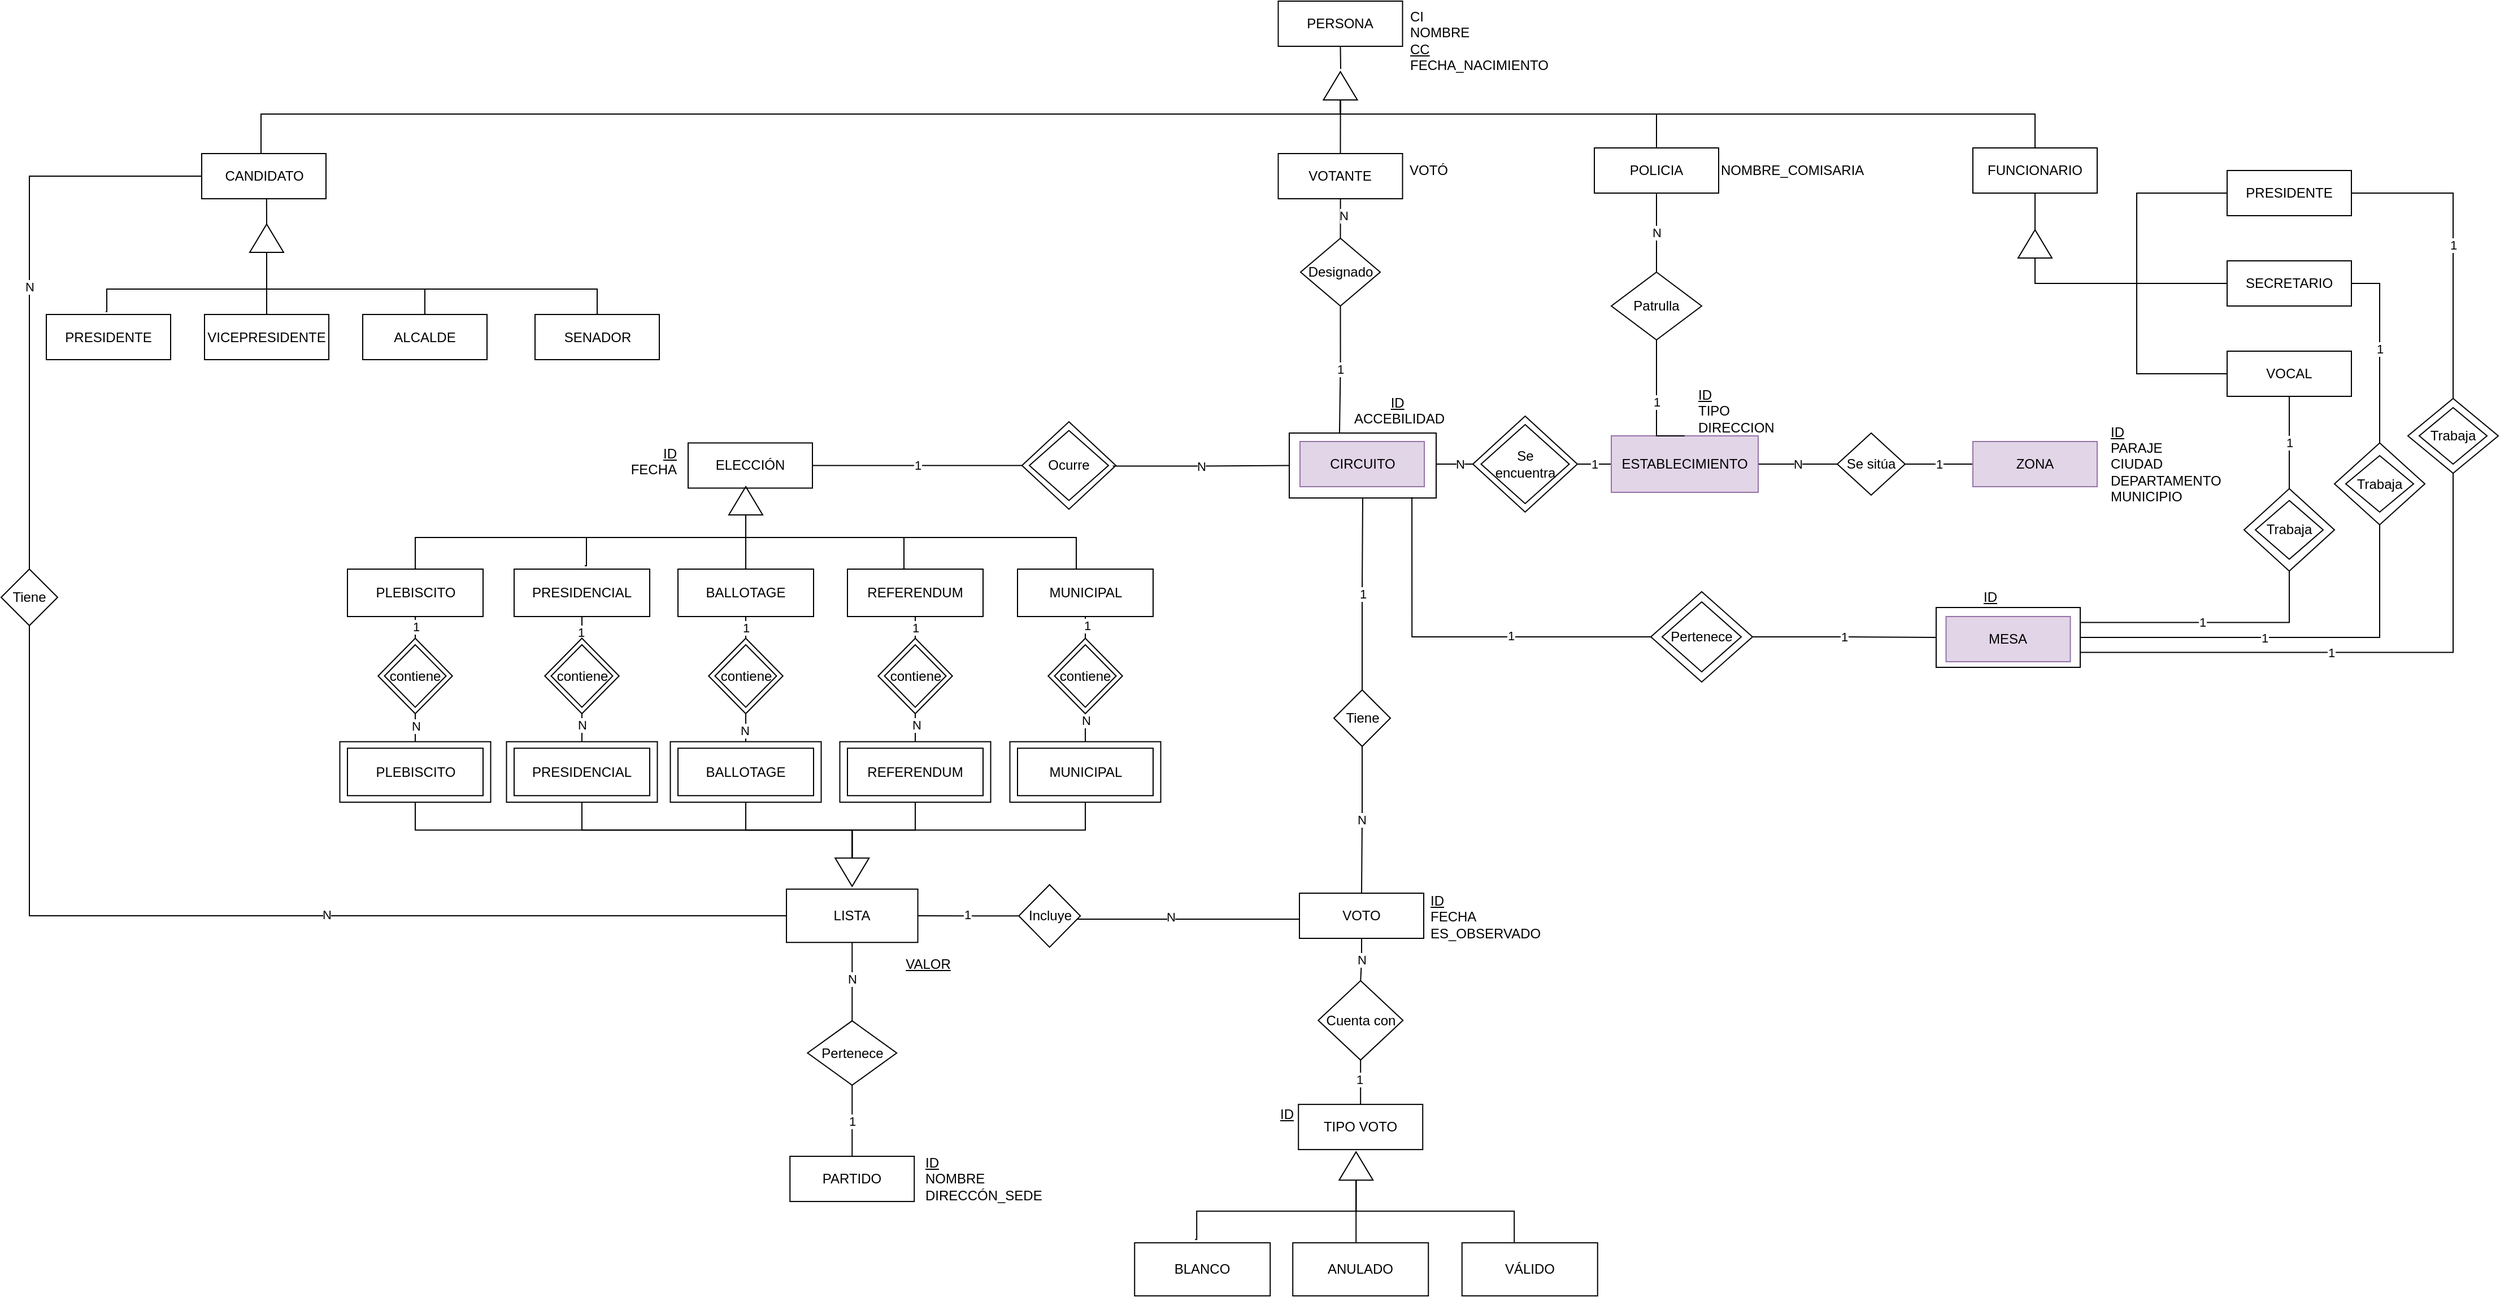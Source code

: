 <mxfile>
    <diagram id="J9E_4Nai2FjoTqts28Ti" name="Page-1">
        <mxGraphModel dx="2850" dy="2107" grid="1" gridSize="10" guides="1" tooltips="1" connect="1" arrows="1" fold="1" page="1" pageScale="1" pageWidth="827" pageHeight="1169" math="0" shadow="0">
            <root>
                <mxCell id="0"/>
                <mxCell id="1" parent="0"/>
                <mxCell id="2" value="" style="rhombus;whiteSpace=wrap;html=1;rounded=0;fillColor=none;" vertex="1" parent="1">
                    <mxGeometry x="1195" y="-418.25" width="80" height="73" as="geometry"/>
                </mxCell>
                <mxCell id="3" value="" style="rounded=0;whiteSpace=wrap;html=1;fillColor=none;" vertex="1" parent="1">
                    <mxGeometry x="922.5" y="-313" width="127.5" height="53" as="geometry"/>
                </mxCell>
                <mxCell id="4" value="" style="rhombus;whiteSpace=wrap;html=1;strokeColor=default;perimeterSpacing=0;gradientColor=none;fillColor=none;" vertex="1" parent="1">
                    <mxGeometry x="670" y="-327" width="90" height="80" as="geometry"/>
                </mxCell>
                <mxCell id="5" value="" style="rounded=0;whiteSpace=wrap;html=1;fillColor=none;" vertex="1" parent="1">
                    <mxGeometry x="350" y="-467.5" width="130" height="57.5" as="geometry"/>
                </mxCell>
                <mxCell id="6" style="edgeStyle=orthogonalEdgeStyle;rounded=0;orthogonalLoop=1;jettySize=auto;html=1;exitX=0.5;exitY=1;exitDx=0;exitDy=0;endArrow=none;startFill=0;" edge="1" parent="1" source="7">
                    <mxGeometry relative="1" as="geometry">
                        <mxPoint x="395.5" y="-790" as="targetPoint"/>
                    </mxGeometry>
                </mxCell>
                <mxCell id="7" value="PERSONA" style="rounded=0;whiteSpace=wrap;html=1;" vertex="1" parent="1">
                    <mxGeometry x="340.25" y="-850" width="110" height="40" as="geometry"/>
                </mxCell>
                <mxCell id="8" value="CANDIDATO" style="rounded=0;whiteSpace=wrap;html=1;" vertex="1" parent="1">
                    <mxGeometry x="-612.5" y="-715" width="110" height="40" as="geometry"/>
                </mxCell>
                <mxCell id="9" style="edgeStyle=orthogonalEdgeStyle;rounded=0;orthogonalLoop=1;jettySize=auto;html=1;exitX=0.5;exitY=1;exitDx=0;exitDy=0;entryX=1;entryY=0.5;entryDx=0;entryDy=0;endArrow=none;startFill=0;" edge="1" parent="1" source="10" target="24">
                    <mxGeometry relative="1" as="geometry"/>
                </mxCell>
                <mxCell id="10" value="FUNCIONARIO" style="rounded=0;whiteSpace=wrap;html=1;" vertex="1" parent="1">
                    <mxGeometry x="955" y="-720" width="110" height="40" as="geometry"/>
                </mxCell>
                <mxCell id="11" style="edgeStyle=orthogonalEdgeStyle;rounded=0;orthogonalLoop=1;jettySize=auto;html=1;entryX=0.5;entryY=0;entryDx=0;entryDy=0;endArrow=none;startFill=0;" edge="1" parent="1" source="13" target="84">
                    <mxGeometry relative="1" as="geometry">
                        <Array as="points"/>
                    </mxGeometry>
                </mxCell>
                <mxCell id="12" value="N" style="edgeLabel;html=1;align=center;verticalAlign=middle;resizable=0;points=[];" vertex="1" connectable="0" parent="11">
                    <mxGeometry x="0.111" y="2" relative="1" as="geometry">
                        <mxPoint as="offset"/>
                    </mxGeometry>
                </mxCell>
                <mxCell id="13" value="VOTANTE" style="rounded=0;whiteSpace=wrap;html=1;" vertex="1" parent="1">
                    <mxGeometry x="340.25" y="-715" width="110" height="40" as="geometry"/>
                </mxCell>
                <mxCell id="14" style="edgeStyle=orthogonalEdgeStyle;rounded=0;orthogonalLoop=1;jettySize=auto;html=1;exitX=0;exitY=0.5;exitDx=0;exitDy=0;endArrow=none;startFill=0;" edge="1" parent="1" source="17" target="8">
                    <mxGeometry relative="1" as="geometry">
                        <Array as="points">
                            <mxPoint x="395" y="-750"/>
                            <mxPoint x="-560" y="-750"/>
                        </Array>
                    </mxGeometry>
                </mxCell>
                <mxCell id="15" style="edgeStyle=orthogonalEdgeStyle;rounded=0;orthogonalLoop=1;jettySize=auto;html=1;exitX=0;exitY=0.5;exitDx=0;exitDy=0;endArrow=none;startFill=0;entryX=0.5;entryY=0;entryDx=0;entryDy=0;" edge="1" parent="1" source="17" target="13">
                    <mxGeometry relative="1" as="geometry">
                        <Array as="points">
                            <mxPoint x="465" y="-750"/>
                            <mxPoint x="405" y="-750"/>
                        </Array>
                    </mxGeometry>
                </mxCell>
                <mxCell id="16" style="edgeStyle=orthogonalEdgeStyle;rounded=0;orthogonalLoop=1;jettySize=auto;html=1;exitX=0;exitY=0.5;exitDx=0;exitDy=0;entryX=0.5;entryY=0;entryDx=0;entryDy=0;endArrow=none;startFill=0;" edge="1" parent="1" source="17" target="10">
                    <mxGeometry relative="1" as="geometry">
                        <Array as="points">
                            <mxPoint x="395" y="-750"/>
                            <mxPoint x="1010" y="-750"/>
                        </Array>
                    </mxGeometry>
                </mxCell>
                <mxCell id="17" value="" style="triangle;whiteSpace=wrap;html=1;rotation=-90;" vertex="1" parent="1">
                    <mxGeometry x="382.75" y="-790" width="25" height="30" as="geometry"/>
                </mxCell>
                <mxCell id="18" value="PRESIDENTE" style="rounded=0;whiteSpace=wrap;html=1;fillColor=none;strokeColor=#000000;" vertex="1" parent="1">
                    <mxGeometry x="1180" y="-700" width="110" height="40" as="geometry"/>
                </mxCell>
                <mxCell id="19" value="SECRETARIO" style="rounded=0;whiteSpace=wrap;html=1;fillColor=none;strokeColor=#000000;" vertex="1" parent="1">
                    <mxGeometry x="1180" y="-620" width="110" height="40" as="geometry"/>
                </mxCell>
                <mxCell id="20" value="VOCAL" style="rounded=0;whiteSpace=wrap;html=1;fillColor=none;strokeColor=#000000;" vertex="1" parent="1">
                    <mxGeometry x="1180" y="-540" width="110" height="40" as="geometry"/>
                </mxCell>
                <mxCell id="21" style="edgeStyle=orthogonalEdgeStyle;rounded=0;orthogonalLoop=1;jettySize=auto;html=1;exitX=0;exitY=0.5;exitDx=0;exitDy=0;endArrow=none;startFill=0;fillColor=#dae8fc;strokeColor=#000000;entryX=0;entryY=0.5;entryDx=0;entryDy=0;" edge="1" parent="1" source="24" target="19">
                    <mxGeometry relative="1" as="geometry"/>
                </mxCell>
                <mxCell id="22" style="edgeStyle=orthogonalEdgeStyle;rounded=0;orthogonalLoop=1;jettySize=auto;html=1;exitX=0;exitY=0.5;exitDx=0;exitDy=0;entryX=0;entryY=0.5;entryDx=0;entryDy=0;endArrow=none;startFill=0;fillColor=#dae8fc;strokeColor=#000000;" edge="1" parent="1" source="24" target="20">
                    <mxGeometry relative="1" as="geometry">
                        <Array as="points">
                            <mxPoint x="1010" y="-600"/>
                            <mxPoint x="1100" y="-600"/>
                            <mxPoint x="1100" y="-520"/>
                        </Array>
                    </mxGeometry>
                </mxCell>
                <mxCell id="23" style="edgeStyle=orthogonalEdgeStyle;rounded=0;orthogonalLoop=1;jettySize=auto;html=1;exitX=0;exitY=0.5;exitDx=0;exitDy=0;entryX=0;entryY=0.5;entryDx=0;entryDy=0;endArrow=none;startFill=0;fillColor=#dae8fc;strokeColor=#000000;" edge="1" parent="1" source="24" target="18">
                    <mxGeometry relative="1" as="geometry">
                        <Array as="points">
                            <mxPoint x="1010" y="-600"/>
                            <mxPoint x="1100" y="-600"/>
                            <mxPoint x="1100" y="-680"/>
                        </Array>
                    </mxGeometry>
                </mxCell>
                <mxCell id="24" value="" style="triangle;whiteSpace=wrap;html=1;rotation=-90;fillColor=none;strokeColor=#000000;" vertex="1" parent="1">
                    <mxGeometry x="997.5" y="-650" width="25" height="30" as="geometry"/>
                </mxCell>
                <mxCell id="25" value="CIRCUITO" style="rounded=0;whiteSpace=wrap;html=1;perimeterSpacing=0;fillStyle=auto;strokeColor=#9673a6;fillColor=#e1d5e7;" vertex="1" parent="1">
                    <mxGeometry x="359.5" y="-460" width="110" height="40" as="geometry"/>
                </mxCell>
                <mxCell id="26" style="edgeStyle=orthogonalEdgeStyle;rounded=0;orthogonalLoop=1;jettySize=auto;html=1;exitX=1;exitY=0.25;exitDx=0;exitDy=0;endArrow=none;startFill=0;entryX=0.5;entryY=1;entryDx=0;entryDy=0;" edge="1" parent="1" source="3" target="2">
                    <mxGeometry relative="1" as="geometry">
                        <mxPoint x="1235" y="-340" as="targetPoint"/>
                    </mxGeometry>
                </mxCell>
                <mxCell id="27" value="1" style="edgeLabel;html=1;align=center;verticalAlign=middle;resizable=0;points=[];" connectable="0" vertex="1" parent="26">
                    <mxGeometry x="-0.069" y="1" relative="1" as="geometry">
                        <mxPoint as="offset"/>
                    </mxGeometry>
                </mxCell>
                <mxCell id="28" value="MESA" style="rounded=0;whiteSpace=wrap;html=1;fillColor=#e1d5e7;strokeColor=#9673a6;" vertex="1" parent="1">
                    <mxGeometry x="931.25" y="-305" width="110" height="40" as="geometry"/>
                </mxCell>
                <mxCell id="29" value="1" style="edgeStyle=orthogonalEdgeStyle;rounded=0;orthogonalLoop=1;jettySize=auto;html=1;endArrow=none;startFill=0;entryX=0;entryY=0.5;entryDx=0;entryDy=0;exitX=1;exitY=0.5;exitDx=0;exitDy=0;" edge="1" parent="1" source="4" target="3">
                    <mxGeometry x="0.003" relative="1" as="geometry">
                        <mxPoint as="offset"/>
                        <mxPoint x="780" y="-290" as="sourcePoint"/>
                        <mxPoint x="920" y="-287" as="targetPoint"/>
                    </mxGeometry>
                </mxCell>
                <mxCell id="30" value="" style="edgeStyle=orthogonalEdgeStyle;rounded=0;orthogonalLoop=1;jettySize=auto;html=1;endArrow=none;startFill=0;entryX=0.835;entryY=0.986;entryDx=0;entryDy=0;entryPerimeter=0;exitX=0;exitY=0.5;exitDx=0;exitDy=0;" edge="1" parent="1" source="4" target="5">
                    <mxGeometry relative="1" as="geometry">
                        <mxPoint x="431" y="-370" as="targetPoint"/>
                        <mxPoint x="650" y="-290" as="sourcePoint"/>
                    </mxGeometry>
                </mxCell>
                <mxCell id="31" value="1" style="edgeLabel;html=1;align=center;verticalAlign=middle;resizable=0;points=[];" connectable="0" vertex="1" parent="30">
                    <mxGeometry x="-0.256" y="-1" relative="1" as="geometry">
                        <mxPoint as="offset"/>
                    </mxGeometry>
                </mxCell>
                <mxCell id="32" value="Pertenece" style="rhombus;whiteSpace=wrap;html=1;strokeColor=default;perimeterSpacing=0;gradientColor=none;fillColor=default;" vertex="1" parent="1">
                    <mxGeometry x="680" y="-318" width="70" height="62" as="geometry"/>
                </mxCell>
                <mxCell id="33" value="N" style="edgeStyle=orthogonalEdgeStyle;rounded=0;orthogonalLoop=1;jettySize=auto;html=1;entryX=0.5;entryY=0;entryDx=0;entryDy=0;endArrow=none;startFill=0;" edge="1" parent="1" source="34" target="90">
                    <mxGeometry relative="1" as="geometry"/>
                </mxCell>
                <mxCell id="34" value="VOTO" style="rounded=0;whiteSpace=wrap;html=1;" vertex="1" parent="1">
                    <mxGeometry x="359" y="-60.0" width="110" height="40" as="geometry"/>
                </mxCell>
                <mxCell id="35" value="N" style="edgeStyle=orthogonalEdgeStyle;rounded=0;orthogonalLoop=1;jettySize=auto;html=1;endArrow=none;startFill=0;" edge="1" parent="1" source="37" target="34">
                    <mxGeometry relative="1" as="geometry"/>
                </mxCell>
                <mxCell id="36" value="1" style="edgeStyle=orthogonalEdgeStyle;rounded=0;orthogonalLoop=1;jettySize=auto;html=1;endArrow=none;startFill=0;exitX=0.5;exitY=0;exitDx=0;exitDy=0;entryX=0.5;entryY=1;entryDx=0;entryDy=0;" edge="1" parent="1" source="37" target="5">
                    <mxGeometry relative="1" as="geometry">
                        <mxPoint x="395.25" y="-407.75" as="targetPoint"/>
                    </mxGeometry>
                </mxCell>
                <mxCell id="37" value="Tiene" style="rhombus;whiteSpace=wrap;html=1;" vertex="1" parent="1">
                    <mxGeometry x="389.5" y="-240" width="50" height="50" as="geometry"/>
                </mxCell>
                <mxCell id="38" value="1" style="edgeStyle=orthogonalEdgeStyle;rounded=0;orthogonalLoop=1;jettySize=auto;html=1;entryX=1;entryY=0.5;entryDx=0;entryDy=0;endArrow=none;startFill=0;" edge="1" parent="1" source="40" target="101">
                    <mxGeometry relative="1" as="geometry">
                        <mxPoint x="670" y="-445" as="targetPoint"/>
                    </mxGeometry>
                </mxCell>
                <mxCell id="39" value="N" style="edgeStyle=orthogonalEdgeStyle;rounded=0;orthogonalLoop=1;jettySize=auto;html=1;endArrow=none;startFill=0;" edge="1" parent="1" source="40" target="53">
                    <mxGeometry relative="1" as="geometry"/>
                </mxCell>
                <mxCell id="40" value="ESTABLECIMIENTO" style="rounded=0;whiteSpace=wrap;html=1;fillColor=#e1d5e7;strokeColor=#9673a6;" vertex="1" parent="1">
                    <mxGeometry x="635" y="-465" width="130" height="50" as="geometry"/>
                </mxCell>
                <mxCell id="41" value="ALCALDE" style="rounded=0;whiteSpace=wrap;html=1;fillColor=none;strokeColor=#000000;" vertex="1" parent="1">
                    <mxGeometry x="-470" y="-572.5" width="110" height="40" as="geometry"/>
                </mxCell>
                <mxCell id="42" value="VICEPRESIDENTE" style="rounded=0;whiteSpace=wrap;html=1;fillColor=none;strokeColor=#000000;" vertex="1" parent="1">
                    <mxGeometry x="-610" y="-572.5" width="110" height="40" as="geometry"/>
                </mxCell>
                <mxCell id="43" value="PRESIDENTE" style="rounded=0;whiteSpace=wrap;html=1;fillColor=none;strokeColor=#000000;" vertex="1" parent="1">
                    <mxGeometry x="-750" y="-572.5" width="110" height="40" as="geometry"/>
                </mxCell>
                <mxCell id="44" style="edgeStyle=orthogonalEdgeStyle;rounded=0;orthogonalLoop=1;jettySize=auto;html=1;exitX=0;exitY=0.5;exitDx=0;exitDy=0;endArrow=none;startFill=0;fillColor=#dae8fc;strokeColor=#000000;" edge="1" parent="1" source="49" target="42">
                    <mxGeometry relative="1" as="geometry"/>
                </mxCell>
                <mxCell id="45" style="edgeStyle=orthogonalEdgeStyle;rounded=0;orthogonalLoop=1;jettySize=auto;html=1;exitX=1;exitY=0.5;exitDx=0;exitDy=0;entryX=0.522;entryY=1.01;entryDx=0;entryDy=0;endArrow=none;startFill=0;entryPerimeter=0;" edge="1" parent="1" source="49" target="8">
                    <mxGeometry relative="1" as="geometry">
                        <Array as="points">
                            <mxPoint x="-555.5" y="-652"/>
                        </Array>
                    </mxGeometry>
                </mxCell>
                <mxCell id="46" style="edgeStyle=orthogonalEdgeStyle;rounded=0;orthogonalLoop=1;jettySize=auto;html=1;exitX=0;exitY=0.5;exitDx=0;exitDy=0;entryX=0.5;entryY=0;entryDx=0;entryDy=0;endArrow=none;startFill=0;fillColor=#dae8fc;strokeColor=#000000;" edge="1" parent="1" source="49" target="59">
                    <mxGeometry relative="1" as="geometry">
                        <Array as="points">
                            <mxPoint x="-554.5" y="-595"/>
                            <mxPoint x="-262.5" y="-595"/>
                        </Array>
                    </mxGeometry>
                </mxCell>
                <mxCell id="47" style="edgeStyle=orthogonalEdgeStyle;rounded=0;orthogonalLoop=1;jettySize=auto;html=1;exitX=0;exitY=0.5;exitDx=0;exitDy=0;endArrow=none;startFill=0;fillColor=#dae8fc;strokeColor=#000000;" edge="1" parent="1" source="49">
                    <mxGeometry relative="1" as="geometry">
                        <mxPoint x="-697.5" y="-575" as="targetPoint"/>
                        <Array as="points">
                            <mxPoint x="-554.5" y="-595"/>
                            <mxPoint x="-696.5" y="-595"/>
                            <mxPoint x="-696.5" y="-575"/>
                        </Array>
                    </mxGeometry>
                </mxCell>
                <mxCell id="48" style="edgeStyle=orthogonalEdgeStyle;rounded=0;orthogonalLoop=1;jettySize=auto;html=1;exitX=0;exitY=0.5;exitDx=0;exitDy=0;entryX=0.5;entryY=0;entryDx=0;entryDy=0;endArrow=none;startFill=0;fillColor=#dae8fc;strokeColor=#000000;" edge="1" parent="1" source="49" target="41">
                    <mxGeometry relative="1" as="geometry">
                        <Array as="points">
                            <mxPoint x="-554.5" y="-595"/>
                            <mxPoint x="-414.5" y="-595"/>
                        </Array>
                    </mxGeometry>
                </mxCell>
                <mxCell id="49" value="" style="triangle;whiteSpace=wrap;html=1;rotation=-90;fillColor=none;strokeColor=#000000;" vertex="1" parent="1">
                    <mxGeometry x="-567.5" y="-655" width="25" height="30" as="geometry"/>
                </mxCell>
                <mxCell id="50" value="" style="edgeStyle=orthogonalEdgeStyle;rounded=0;orthogonalLoop=1;jettySize=auto;html=1;endArrow=none;startFill=0;entryX=1;entryY=0.5;entryDx=0;entryDy=0;exitX=0;exitY=0.5;exitDx=0;exitDy=0;" edge="1" parent="1" source="101" target="5">
                    <mxGeometry relative="1" as="geometry">
                        <Array as="points">
                            <mxPoint x="480" y="-440"/>
                        </Array>
                    </mxGeometry>
                </mxCell>
                <mxCell id="51" value="N" style="edgeLabel;html=1;align=center;verticalAlign=middle;resizable=0;points=[];" connectable="0" vertex="1" parent="50">
                    <mxGeometry x="-0.309" relative="1" as="geometry">
                        <mxPoint as="offset"/>
                    </mxGeometry>
                </mxCell>
                <mxCell id="52" value="1" style="edgeStyle=orthogonalEdgeStyle;rounded=0;orthogonalLoop=1;jettySize=auto;html=1;endArrow=none;startFill=0;" edge="1" parent="1" source="53" target="66">
                    <mxGeometry relative="1" as="geometry">
                        <mxPoint x="992.5" y="-340" as="targetPoint"/>
                    </mxGeometry>
                </mxCell>
                <mxCell id="53" value="Se sitúa" style="rhombus;whiteSpace=wrap;html=1;rounded=0;" vertex="1" parent="1">
                    <mxGeometry x="835" y="-467.5" width="60" height="55" as="geometry"/>
                </mxCell>
                <mxCell id="54" style="edgeStyle=orthogonalEdgeStyle;rounded=0;orthogonalLoop=1;jettySize=auto;html=1;exitX=0.5;exitY=0;exitDx=0;exitDy=0;endArrow=none;startFill=0;entryX=0;entryY=0.5;entryDx=0;entryDy=0;" edge="1" parent="1" source="56" target="17">
                    <mxGeometry relative="1" as="geometry">
                        <mxPoint x="598" y="-750" as="targetPoint"/>
                        <Array as="points">
                            <mxPoint x="675" y="-750"/>
                            <mxPoint x="395" y="-750"/>
                        </Array>
                    </mxGeometry>
                </mxCell>
                <mxCell id="55" value="N" style="edgeStyle=orthogonalEdgeStyle;rounded=0;orthogonalLoop=1;jettySize=auto;html=1;exitX=0.5;exitY=1;exitDx=0;exitDy=0;entryX=0.5;entryY=0;entryDx=0;entryDy=0;endArrow=none;startFill=0;" edge="1" parent="1" source="56" target="76">
                    <mxGeometry relative="1" as="geometry">
                        <Array as="points">
                            <mxPoint x="675" y="-680"/>
                        </Array>
                    </mxGeometry>
                </mxCell>
                <mxCell id="56" value="POLICIA" style="rounded=0;whiteSpace=wrap;html=1;" vertex="1" parent="1">
                    <mxGeometry x="620" y="-720" width="110" height="40" as="geometry"/>
                </mxCell>
                <mxCell id="57" value="1" style="edgeStyle=orthogonalEdgeStyle;rounded=0;orthogonalLoop=1;jettySize=auto;html=1;exitX=0.5;exitY=1;exitDx=0;exitDy=0;endArrow=none;startFill=0;" edge="1" parent="1" source="166" target="63">
                    <mxGeometry relative="1" as="geometry"/>
                </mxCell>
                <mxCell id="58" value="1" style="edgeStyle=orthogonalEdgeStyle;rounded=0;orthogonalLoop=1;jettySize=auto;html=1;exitX=0.5;exitY=1;exitDx=0;exitDy=0;entryX=0.5;entryY=0;entryDx=0;entryDy=0;endArrow=none;startFill=0;" edge="1" parent="1" source="76" target="40">
                    <mxGeometry relative="1" as="geometry">
                        <mxPoint x="598" y="-567.5" as="sourcePoint"/>
                        <Array as="points">
                            <mxPoint x="675" y="-530"/>
                            <mxPoint x="675" y="-530"/>
                        </Array>
                    </mxGeometry>
                </mxCell>
                <mxCell id="59" value="SENADOR" style="rounded=0;whiteSpace=wrap;html=1;fillColor=none;strokeColor=#000000;" vertex="1" parent="1">
                    <mxGeometry x="-317.5" y="-572.5" width="110" height="40" as="geometry"/>
                </mxCell>
                <mxCell id="60" value="N" style="edgeStyle=orthogonalEdgeStyle;rounded=0;orthogonalLoop=1;jettySize=auto;html=1;endArrow=none;startFill=0;" edge="1" parent="1" source="8" target="69">
                    <mxGeometry relative="1" as="geometry">
                        <mxPoint x="-120" y="-395.0" as="targetPoint"/>
                        <mxPoint x="-435" y="-705" as="sourcePoint"/>
                        <Array as="points">
                            <mxPoint x="-765" y="-695"/>
                        </Array>
                    </mxGeometry>
                </mxCell>
                <mxCell id="61" value="Se&lt;div&gt;encuentra&lt;/div&gt;" style="rhombus;whiteSpace=wrap;html=1;" vertex="1" parent="1">
                    <mxGeometry x="519.75" y="-475" width="78" height="70" as="geometry"/>
                </mxCell>
                <mxCell id="62" value="CI&lt;br&gt;&lt;div&gt;NOMBRE&lt;/div&gt;&lt;div&gt;&lt;u&gt;CC&lt;/u&gt;&lt;/div&gt;&lt;div&gt;FECHA_NACIMIENTO&lt;/div&gt;" style="text;html=1;align=left;verticalAlign=middle;resizable=0;points=[];autosize=1;strokeColor=none;fillColor=none;" vertex="1" parent="1">
                    <mxGeometry x="455" y="-850" width="150" height="70" as="geometry"/>
                </mxCell>
                <mxCell id="63" value="PARTIDO" style="rounded=0;whiteSpace=wrap;html=1;" vertex="1" parent="1">
                    <mxGeometry x="-91.88" y="173.04" width="110" height="40" as="geometry"/>
                </mxCell>
                <mxCell id="64" style="edgeStyle=orthogonalEdgeStyle;rounded=0;orthogonalLoop=1;jettySize=auto;html=1;entryX=0.5;entryY=0;entryDx=0;entryDy=0;endArrow=none;startFill=0;" edge="1" parent="1" source="102" target="166">
                    <mxGeometry relative="1" as="geometry"/>
                </mxCell>
                <mxCell id="65" value="N" style="edgeLabel;html=1;align=center;verticalAlign=middle;resizable=0;points=[];" connectable="0" vertex="1" parent="64">
                    <mxGeometry x="-0.252" y="1" relative="1" as="geometry">
                        <mxPoint x="-1" y="6" as="offset"/>
                    </mxGeometry>
                </mxCell>
                <mxCell id="66" value="ZONA" style="rounded=0;whiteSpace=wrap;html=1;fillColor=#e1d5e7;strokeColor=#9673a6;" vertex="1" parent="1">
                    <mxGeometry x="955" y="-460" width="110" height="40" as="geometry"/>
                </mxCell>
                <mxCell id="67" style="edgeStyle=orthogonalEdgeStyle;rounded=0;orthogonalLoop=1;jettySize=auto;html=1;exitX=0.5;exitY=1;exitDx=0;exitDy=0;entryX=0;entryY=0.5;entryDx=0;entryDy=0;endArrow=none;startFill=0;" edge="1" parent="1" source="69" target="102">
                    <mxGeometry relative="1" as="geometry"/>
                </mxCell>
                <mxCell id="68" value="N" style="edgeLabel;html=1;align=center;verticalAlign=middle;resizable=0;points=[];" vertex="1" connectable="0" parent="67">
                    <mxGeometry x="0.122" y="1" relative="1" as="geometry">
                        <mxPoint as="offset"/>
                    </mxGeometry>
                </mxCell>
                <mxCell id="69" value="Tiene" style="rhombus;whiteSpace=wrap;html=1;" vertex="1" parent="1">
                    <mxGeometry x="-790" y="-347" width="50" height="50" as="geometry"/>
                </mxCell>
                <mxCell id="70" value="&lt;u&gt;ID&lt;/u&gt;&amp;nbsp;&lt;div&gt;ACCEBILIDAD&lt;/div&gt;&lt;div&gt;&lt;br&gt;&lt;/div&gt;" style="text;html=1;align=center;verticalAlign=middle;resizable=0;points=[];autosize=1;strokeColor=none;fillColor=none;" vertex="1" parent="1">
                    <mxGeometry x="396.62" y="-510" width="100" height="60" as="geometry"/>
                </mxCell>
                <mxCell id="71" value="NOMBRE_COMISARIA" style="text;html=1;align=left;verticalAlign=middle;resizable=0;points=[];autosize=1;strokeColor=none;fillColor=none;" vertex="1" parent="1">
                    <mxGeometry x="730" y="-715" width="150" height="30" as="geometry"/>
                </mxCell>
                <mxCell id="72" value="&lt;u&gt;ID&lt;/u&gt;&lt;div&gt;TIPO&lt;/div&gt;&lt;div&gt;DIRECCION&lt;/div&gt;&lt;div&gt;&lt;br&gt;&lt;/div&gt;" style="text;html=1;align=left;verticalAlign=middle;resizable=0;points=[];autosize=1;strokeColor=none;fillColor=none;" vertex="1" parent="1">
                    <mxGeometry x="710" y="-515" width="90" height="70" as="geometry"/>
                </mxCell>
                <mxCell id="73" value="&lt;u&gt;ID&lt;/u&gt;&lt;div&gt;&lt;div&gt;FECHA&lt;/div&gt;&lt;/div&gt;&lt;div&gt;ES_OBSERVADO&lt;/div&gt;&lt;div&gt;&lt;br&gt;&lt;/div&gt;" style="text;html=1;align=left;verticalAlign=middle;resizable=0;points=[];autosize=1;strokeColor=none;fillColor=none;" vertex="1" parent="1">
                    <mxGeometry x="473.12" y="-67.5" width="120" height="70" as="geometry"/>
                </mxCell>
                <mxCell id="74" value="1" style="edgeStyle=orthogonalEdgeStyle;rounded=0;orthogonalLoop=1;jettySize=auto;html=1;entryX=0.5;entryY=1;entryDx=0;entryDy=0;endArrow=none;startFill=0;exitX=0.5;exitY=0;exitDx=0;exitDy=0;" edge="1" parent="1" source="2" target="20">
                    <mxGeometry relative="1" as="geometry">
                        <mxPoint x="1235" y="-430" as="sourcePoint"/>
                    </mxGeometry>
                </mxCell>
                <mxCell id="75" value="Trabaja" style="rhombus;whiteSpace=wrap;html=1;rounded=0;" vertex="1" parent="1">
                    <mxGeometry x="1205" y="-407.75" width="60" height="52" as="geometry"/>
                </mxCell>
                <mxCell id="76" value="Patrulla" style="rhombus;whiteSpace=wrap;html=1;" vertex="1" parent="1">
                    <mxGeometry x="635" y="-610" width="80" height="60" as="geometry"/>
                </mxCell>
                <mxCell id="77" style="edgeStyle=orthogonalEdgeStyle;rounded=0;orthogonalLoop=1;jettySize=auto;html=1;endArrow=none;startFill=0;" edge="1" parent="1" source="81" target="34">
                    <mxGeometry relative="1" as="geometry">
                        <mxPoint x="114.62" y="-7.25" as="targetPoint"/>
                        <Array as="points">
                            <mxPoint x="300.62" y="-36.96"/>
                            <mxPoint x="300.62" y="-36.96"/>
                        </Array>
                    </mxGeometry>
                </mxCell>
                <mxCell id="78" value="N" style="edgeLabel;html=1;align=center;verticalAlign=middle;resizable=0;points=[];" vertex="1" connectable="0" parent="77">
                    <mxGeometry x="-0.162" y="2" relative="1" as="geometry">
                        <mxPoint as="offset"/>
                    </mxGeometry>
                </mxCell>
                <mxCell id="79" style="edgeStyle=orthogonalEdgeStyle;rounded=0;orthogonalLoop=1;jettySize=auto;html=1;exitX=0;exitY=0.5;exitDx=0;exitDy=0;entryX=1;entryY=0.5;entryDx=0;entryDy=0;endArrow=none;startFill=0;" edge="1" parent="1" source="81" target="102">
                    <mxGeometry relative="1" as="geometry"/>
                </mxCell>
                <mxCell id="80" value="1" style="edgeLabel;html=1;align=center;verticalAlign=middle;resizable=0;points=[];" vertex="1" connectable="0" parent="79">
                    <mxGeometry x="0.03" y="-1" relative="1" as="geometry">
                        <mxPoint as="offset"/>
                    </mxGeometry>
                </mxCell>
                <mxCell id="81" value="Incluye" style="rhombus;whiteSpace=wrap;html=1;" vertex="1" parent="1">
                    <mxGeometry x="110.62" y="-67.5" width="54.5" height="55.29" as="geometry"/>
                </mxCell>
                <mxCell id="82" value="1" style="edgeStyle=orthogonalEdgeStyle;rounded=0;orthogonalLoop=1;jettySize=auto;html=1;exitX=0.5;exitY=1;exitDx=0;exitDy=0;entryX=0.342;entryY=-0.002;entryDx=0;entryDy=0;endArrow=none;startFill=0;entryPerimeter=0;" edge="1" parent="1" source="84" target="5">
                    <mxGeometry relative="1" as="geometry">
                        <mxPoint x="394.97" y="-518.05" as="targetPoint"/>
                    </mxGeometry>
                </mxCell>
                <mxCell id="83" value="&lt;u&gt;ID&lt;/u&gt;&lt;div&gt;NOMBRE&lt;/div&gt;&lt;div&gt;DIRECCÓN_SEDE&lt;/div&gt;" style="text;html=1;align=left;verticalAlign=middle;resizable=0;points=[];autosize=1;strokeColor=none;fillColor=none;" vertex="1" parent="1">
                    <mxGeometry x="26.25" y="163.04" width="130" height="60" as="geometry"/>
                </mxCell>
                <mxCell id="84" value="Designado" style="rhombus;whiteSpace=wrap;html=1;" vertex="1" parent="1">
                    <mxGeometry x="360" y="-640" width="70.5" height="60" as="geometry"/>
                </mxCell>
                <mxCell id="85" value="&lt;div&gt;&lt;span&gt;&lt;u&gt;ID&lt;/u&gt;&lt;/span&gt;&lt;/div&gt;&lt;span&gt;PARAJE&lt;/span&gt;&lt;div&gt;&lt;span&gt;CIUDAD&lt;/span&gt;&lt;/div&gt;&lt;div&gt;&lt;span&gt;DEPARTAMENTO&amp;nbsp;&lt;/span&gt;&lt;/div&gt;&lt;div&gt;&lt;span&gt;MUNICIPIO&lt;/span&gt;&lt;/div&gt;" style="text;html=1;align=left;verticalAlign=middle;resizable=0;points=[];autosize=1;strokeColor=none;fillColor=none;fontStyle=0" vertex="1" parent="1">
                    <mxGeometry x="1075" y="-485" width="120" height="90" as="geometry"/>
                </mxCell>
                <mxCell id="86" value="ID" style="text;html=1;align=center;verticalAlign=middle;resizable=0;points=[];autosize=1;strokeColor=none;fillColor=none;fontStyle=4" vertex="1" parent="1">
                    <mxGeometry x="950" y="-337" width="40" height="30" as="geometry"/>
                </mxCell>
                <mxCell id="87" value="TIPO VOTO" style="rounded=0;whiteSpace=wrap;html=1;" vertex="1" parent="1">
                    <mxGeometry x="358.12" y="127.06" width="110" height="40" as="geometry"/>
                </mxCell>
                <mxCell id="88" value="" style="edgeStyle=orthogonalEdgeStyle;rounded=0;orthogonalLoop=1;jettySize=auto;html=1;endArrow=none;startFill=0;" edge="1" parent="1" source="90" target="87">
                    <mxGeometry relative="1" as="geometry">
                        <mxPoint x="633.12" y="62.94" as="targetPoint"/>
                    </mxGeometry>
                </mxCell>
                <mxCell id="89" value="1" style="edgeLabel;html=1;align=center;verticalAlign=middle;resizable=0;points=[];" vertex="1" connectable="0" parent="88">
                    <mxGeometry x="-0.189" y="-1" relative="1" as="geometry">
                        <mxPoint as="offset"/>
                    </mxGeometry>
                </mxCell>
                <mxCell id="90" value="Cuenta con" style="rhombus;whiteSpace=wrap;html=1;rounded=0;" vertex="1" parent="1">
                    <mxGeometry x="375.62" y="17.5" width="75" height="70.29" as="geometry"/>
                </mxCell>
                <mxCell id="91" value="&lt;u&gt;ID&lt;/u&gt;" style="text;html=1;align=left;verticalAlign=middle;resizable=0;points=[];autosize=1;strokeColor=none;fillColor=none;" vertex="1" parent="1">
                    <mxGeometry x="340.25" y="120.54" width="40" height="30" as="geometry"/>
                </mxCell>
                <mxCell id="92" value="&lt;u&gt;VALOR&lt;/u&gt;" style="text;html=1;align=center;verticalAlign=middle;resizable=0;points=[];autosize=1;strokeColor=none;fillColor=none;" vertex="1" parent="1">
                    <mxGeometry y="-12.5" width="60" height="30" as="geometry"/>
                </mxCell>
                <mxCell id="93" value="Trabaja" style="rhombus;whiteSpace=wrap;html=1;rounded=0;" vertex="1" parent="1">
                    <mxGeometry x="1285" y="-447.5" width="60" height="50" as="geometry"/>
                </mxCell>
                <mxCell id="94" value="Trabaja" style="rhombus;whiteSpace=wrap;html=1;rounded=0;" vertex="1" parent="1">
                    <mxGeometry x="1350" y="-490" width="60" height="50" as="geometry"/>
                </mxCell>
                <mxCell id="95" style="edgeStyle=orthogonalEdgeStyle;rounded=0;orthogonalLoop=1;jettySize=auto;html=1;exitX=1;exitY=0.5;exitDx=0;exitDy=0;endArrow=none;startFill=0;entryX=0.5;entryY=1;entryDx=0;entryDy=0;" edge="1" parent="1" source="3" target="163">
                    <mxGeometry relative="1" as="geometry">
                        <mxPoint x="1190" y="-270" as="sourcePoint"/>
                        <mxPoint x="1330" y="-380" as="targetPoint"/>
                    </mxGeometry>
                </mxCell>
                <mxCell id="96" value="1" style="edgeLabel;html=1;align=center;verticalAlign=middle;resizable=0;points=[];" connectable="0" vertex="1" parent="95">
                    <mxGeometry x="-0.109" relative="1" as="geometry">
                        <mxPoint as="offset"/>
                    </mxGeometry>
                </mxCell>
                <mxCell id="97" style="edgeStyle=orthogonalEdgeStyle;rounded=0;orthogonalLoop=1;jettySize=auto;html=1;endArrow=none;startFill=0;exitX=1;exitY=0.75;exitDx=0;exitDy=0;entryX=0.5;entryY=1;entryDx=0;entryDy=0;" edge="1" parent="1" source="3" target="164">
                    <mxGeometry relative="1" as="geometry">
                        <mxPoint x="900" y="-300" as="sourcePoint"/>
                        <mxPoint x="1380" y="-420" as="targetPoint"/>
                    </mxGeometry>
                </mxCell>
                <mxCell id="98" value="1" style="edgeLabel;html=1;align=center;verticalAlign=middle;resizable=0;points=[];" connectable="0" vertex="1" parent="97">
                    <mxGeometry x="-0.091" relative="1" as="geometry">
                        <mxPoint as="offset"/>
                    </mxGeometry>
                </mxCell>
                <mxCell id="99" value="1" style="edgeStyle=orthogonalEdgeStyle;rounded=0;orthogonalLoop=1;jettySize=auto;html=1;entryX=1;entryY=0.5;entryDx=0;entryDy=0;endArrow=none;startFill=0;exitX=0.5;exitY=0;exitDx=0;exitDy=0;" edge="1" parent="1" source="164" target="18">
                    <mxGeometry relative="1" as="geometry">
                        <mxPoint x="1380" y="-510" as="sourcePoint"/>
                        <mxPoint x="1240" y="-440" as="targetPoint"/>
                    </mxGeometry>
                </mxCell>
                <mxCell id="100" value="1" style="edgeStyle=orthogonalEdgeStyle;rounded=0;orthogonalLoop=1;jettySize=auto;html=1;entryX=1;entryY=0.5;entryDx=0;entryDy=0;endArrow=none;startFill=0;exitX=0.5;exitY=0;exitDx=0;exitDy=0;" edge="1" parent="1" source="163" target="19">
                    <mxGeometry relative="1" as="geometry">
                        <mxPoint x="1330" y="-460" as="sourcePoint"/>
                        <mxPoint x="1380" y="-600" as="targetPoint"/>
                    </mxGeometry>
                </mxCell>
                <mxCell id="101" value="" style="rhombus;whiteSpace=wrap;html=1;fillColor=none;" vertex="1" parent="1">
                    <mxGeometry x="512.5" y="-482.5" width="92.5" height="85" as="geometry"/>
                </mxCell>
                <mxCell id="102" value="LISTA" style="rounded=0;whiteSpace=wrap;html=1;fillColor=default;" vertex="1" parent="1">
                    <mxGeometry x="-94.99" y="-63.6" width="116.26" height="47.21" as="geometry"/>
                </mxCell>
                <mxCell id="103" value="VOTÓ" style="text;html=1;align=center;verticalAlign=middle;resizable=0;points=[];autosize=1;strokeColor=none;fillColor=none;" vertex="1" parent="1">
                    <mxGeometry x="442.87" y="-715" width="60" height="30" as="geometry"/>
                </mxCell>
                <mxCell id="104" value="ELECCIÓN" style="rounded=0;whiteSpace=wrap;html=1;" vertex="1" parent="1">
                    <mxGeometry x="-182" y="-458.75" width="110" height="40" as="geometry"/>
                </mxCell>
                <mxCell id="105" value="&lt;u&gt;ID&lt;/u&gt;&lt;div&gt;FECHA&lt;/div&gt;&lt;div&gt;&lt;br&gt;&lt;/div&gt;" style="text;html=1;align=right;verticalAlign=middle;resizable=0;points=[];autosize=1;strokeColor=none;fillColor=none;" vertex="1" parent="1">
                    <mxGeometry x="-251" y="-465" width="60" height="60" as="geometry"/>
                </mxCell>
                <mxCell id="106" value="N" style="edgeStyle=orthogonalEdgeStyle;rounded=0;orthogonalLoop=1;jettySize=auto;html=1;endArrow=none;startFill=0;exitX=0.967;exitY=0.506;exitDx=0;exitDy=0;exitPerimeter=0;" edge="1" parent="1" source="165" target="5">
                    <mxGeometry relative="1" as="geometry"/>
                </mxCell>
                <mxCell id="107" value="1" style="edgeStyle=orthogonalEdgeStyle;rounded=0;orthogonalLoop=1;jettySize=auto;html=1;endArrow=none;startFill=0;exitX=0;exitY=0.5;exitDx=0;exitDy=0;" edge="1" parent="1" source="165" target="104">
                    <mxGeometry relative="1" as="geometry"/>
                </mxCell>
                <mxCell id="108" value="Ocurre" style="rhombus;whiteSpace=wrap;html=1;" vertex="1" parent="1">
                    <mxGeometry x="120" y="-469.75" width="70" height="62" as="geometry"/>
                </mxCell>
                <mxCell id="109" style="edgeStyle=orthogonalEdgeStyle;rounded=0;orthogonalLoop=1;jettySize=auto;html=1;exitX=0.5;exitY=1;exitDx=0;exitDy=0;entryX=0.5;entryY=0;entryDx=0;entryDy=0;endArrow=none;startFill=0;" edge="1" parent="1" source="111" target="172">
                    <mxGeometry relative="1" as="geometry">
                        <mxPoint x="169.5" y="-290" as="targetPoint"/>
                    </mxGeometry>
                </mxCell>
                <mxCell id="110" value="1" style="edgeLabel;html=1;align=center;verticalAlign=middle;resizable=0;points=[];" vertex="1" connectable="0" parent="109">
                    <mxGeometry x="-0.18" y="1" relative="1" as="geometry">
                        <mxPoint as="offset"/>
                    </mxGeometry>
                </mxCell>
                <mxCell id="111" value="MUNICIPAL" style="rounded=0;whiteSpace=wrap;html=1;" vertex="1" parent="1">
                    <mxGeometry x="109.5" y="-347" width="120" height="42" as="geometry"/>
                </mxCell>
                <mxCell id="112" style="edgeStyle=orthogonalEdgeStyle;rounded=0;orthogonalLoop=1;jettySize=auto;html=1;exitX=0.5;exitY=1;exitDx=0;exitDy=0;entryX=0.5;entryY=0;entryDx=0;entryDy=0;endArrow=none;endFill=1;startFill=0;" edge="1" parent="1" source="114" target="173">
                    <mxGeometry relative="1" as="geometry">
                        <mxPoint x="-423.5" y="-290" as="targetPoint"/>
                    </mxGeometry>
                </mxCell>
                <mxCell id="113" value="1" style="edgeLabel;html=1;align=center;verticalAlign=middle;resizable=0;points=[];" vertex="1" connectable="0" parent="112">
                    <mxGeometry x="-0.082" relative="1" as="geometry">
                        <mxPoint as="offset"/>
                    </mxGeometry>
                </mxCell>
                <mxCell id="114" value="PLEBISCITO" style="rounded=0;whiteSpace=wrap;html=1;" vertex="1" parent="1">
                    <mxGeometry x="-483.5" y="-347" width="120" height="42" as="geometry"/>
                </mxCell>
                <mxCell id="115" style="edgeStyle=orthogonalEdgeStyle;rounded=0;orthogonalLoop=1;jettySize=auto;html=1;exitX=0.5;exitY=1;exitDx=0;exitDy=0;entryX=0.5;entryY=0;entryDx=0;entryDy=0;endArrow=none;startFill=0;" edge="1" parent="1" source="117" target="176">
                    <mxGeometry relative="1" as="geometry">
                        <mxPoint x="19.0" y="-290" as="targetPoint"/>
                    </mxGeometry>
                </mxCell>
                <mxCell id="116" value="1" style="edgeLabel;html=1;align=center;verticalAlign=middle;resizable=0;points=[];" vertex="1" connectable="0" parent="115">
                    <mxGeometry x="0.017" relative="1" as="geometry">
                        <mxPoint as="offset"/>
                    </mxGeometry>
                </mxCell>
                <mxCell id="117" value="REFERENDUM" style="rounded=0;whiteSpace=wrap;html=1;" vertex="1" parent="1">
                    <mxGeometry x="-41" y="-347" width="120" height="42" as="geometry"/>
                </mxCell>
                <mxCell id="118" style="edgeStyle=orthogonalEdgeStyle;rounded=0;orthogonalLoop=1;jettySize=auto;html=1;exitX=0.5;exitY=1;exitDx=0;exitDy=0;entryX=0.5;entryY=0;entryDx=0;entryDy=0;endArrow=none;startFill=0;" edge="1" parent="1" source="120" target="175">
                    <mxGeometry relative="1" as="geometry">
                        <mxPoint x="-131.0" y="-290" as="targetPoint"/>
                    </mxGeometry>
                </mxCell>
                <mxCell id="119" value="1" style="edgeLabel;html=1;align=center;verticalAlign=middle;resizable=0;points=[];" vertex="1" connectable="0" parent="118">
                    <mxGeometry x="0.017" relative="1" as="geometry">
                        <mxPoint as="offset"/>
                    </mxGeometry>
                </mxCell>
                <mxCell id="120" value="BALLOTAGE" style="rounded=0;whiteSpace=wrap;html=1;" vertex="1" parent="1">
                    <mxGeometry x="-191" y="-347" width="120" height="42" as="geometry"/>
                </mxCell>
                <mxCell id="121" style="edgeStyle=orthogonalEdgeStyle;rounded=0;orthogonalLoop=1;jettySize=auto;html=1;exitX=0.5;exitY=1;exitDx=0;exitDy=0;entryX=0.5;entryY=0;entryDx=0;entryDy=0;endArrow=none;startFill=0;" edge="1" parent="1" source="123" target="174">
                    <mxGeometry relative="1" as="geometry">
                        <mxPoint x="-276.0" y="-290" as="targetPoint"/>
                    </mxGeometry>
                </mxCell>
                <mxCell id="122" value="1" style="edgeLabel;html=1;align=center;verticalAlign=middle;resizable=0;points=[];" vertex="1" connectable="0" parent="121">
                    <mxGeometry x="0.412" y="-1" relative="1" as="geometry">
                        <mxPoint as="offset"/>
                    </mxGeometry>
                </mxCell>
                <mxCell id="123" value="PRESIDENCIAL" style="rounded=0;whiteSpace=wrap;html=1;" vertex="1" parent="1">
                    <mxGeometry x="-336" y="-347" width="120" height="42" as="geometry"/>
                </mxCell>
                <mxCell id="124" style="edgeStyle=orthogonalEdgeStyle;rounded=0;orthogonalLoop=1;jettySize=auto;html=1;exitX=0;exitY=0.5;exitDx=0;exitDy=0;endArrow=none;startFill=0;fillColor=#dae8fc;strokeColor=#000000;" edge="1" parent="1" source="129">
                    <mxGeometry relative="1" as="geometry">
                        <mxPoint x="-131" y="-347.5" as="targetPoint"/>
                    </mxGeometry>
                </mxCell>
                <mxCell id="125" style="edgeStyle=orthogonalEdgeStyle;rounded=0;orthogonalLoop=1;jettySize=auto;html=1;exitX=0;exitY=0.5;exitDx=0;exitDy=0;entryX=0.5;entryY=0;entryDx=0;entryDy=0;endArrow=none;startFill=0;fillColor=#dae8fc;strokeColor=#000000;" edge="1" parent="1" source="129">
                    <mxGeometry relative="1" as="geometry">
                        <Array as="points">
                            <mxPoint x="-131" y="-375"/>
                            <mxPoint x="162" y="-375"/>
                        </Array>
                        <mxPoint x="161.5" y="-347.5" as="targetPoint"/>
                    </mxGeometry>
                </mxCell>
                <mxCell id="126" style="edgeStyle=orthogonalEdgeStyle;rounded=0;orthogonalLoop=1;jettySize=auto;html=1;exitX=0;exitY=0.5;exitDx=0;exitDy=0;endArrow=none;startFill=0;fillColor=#dae8fc;strokeColor=#000000;" edge="1" parent="1" source="129">
                    <mxGeometry relative="1" as="geometry">
                        <mxPoint x="-273.5" y="-350" as="targetPoint"/>
                        <Array as="points">
                            <mxPoint x="-131" y="-375"/>
                            <mxPoint x="-272" y="-375"/>
                            <mxPoint x="-272" y="-350"/>
                        </Array>
                    </mxGeometry>
                </mxCell>
                <mxCell id="127" style="edgeStyle=orthogonalEdgeStyle;rounded=0;orthogonalLoop=1;jettySize=auto;html=1;exitX=0;exitY=0.5;exitDx=0;exitDy=0;entryX=0.5;entryY=0;entryDx=0;entryDy=0;endArrow=none;startFill=0;fillColor=#dae8fc;strokeColor=#000000;" edge="1" parent="1" source="129">
                    <mxGeometry relative="1" as="geometry">
                        <Array as="points">
                            <mxPoint x="-131" y="-375"/>
                            <mxPoint x="9" y="-375"/>
                        </Array>
                        <mxPoint x="9" y="-347.5" as="targetPoint"/>
                    </mxGeometry>
                </mxCell>
                <mxCell id="128" style="edgeStyle=orthogonalEdgeStyle;rounded=0;orthogonalLoop=1;jettySize=auto;html=1;endArrow=none;startFill=0;exitX=0;exitY=0.5;exitDx=0;exitDy=0;" edge="1" parent="1" source="129" target="114">
                    <mxGeometry relative="1" as="geometry">
                        <mxPoint x="-131" y="-415" as="sourcePoint"/>
                        <Array as="points">
                            <mxPoint x="-131.5" y="-375"/>
                            <mxPoint x="-423.5" y="-375"/>
                        </Array>
                    </mxGeometry>
                </mxCell>
                <mxCell id="129" value="" style="triangle;whiteSpace=wrap;html=1;rotation=-90;fillColor=none;strokeColor=#000000;" vertex="1" parent="1">
                    <mxGeometry x="-143.5" y="-422.5" width="25" height="30" as="geometry"/>
                </mxCell>
                <mxCell id="130" value="BLANCO" style="whiteSpace=wrap;html=1;" vertex="1" parent="1">
                    <mxGeometry x="213.12" y="249.62" width="120" height="47" as="geometry"/>
                </mxCell>
                <mxCell id="131" value="ANULADO" style="whiteSpace=wrap;html=1;" vertex="1" parent="1">
                    <mxGeometry x="353.12" y="249.62" width="120" height="47" as="geometry"/>
                </mxCell>
                <mxCell id="132" value="VÁLIDO" style="whiteSpace=wrap;html=1;" vertex="1" parent="1">
                    <mxGeometry x="502.87" y="249.62" width="120" height="47" as="geometry"/>
                </mxCell>
                <mxCell id="133" style="edgeStyle=orthogonalEdgeStyle;rounded=0;orthogonalLoop=1;jettySize=auto;html=1;exitX=0;exitY=0.5;exitDx=0;exitDy=0;endArrow=none;startFill=0;fillColor=#dae8fc;strokeColor=#000000;" edge="1" parent="1" source="136">
                    <mxGeometry relative="1" as="geometry">
                        <mxPoint x="409.12" y="249.12" as="targetPoint"/>
                    </mxGeometry>
                </mxCell>
                <mxCell id="134" style="edgeStyle=orthogonalEdgeStyle;rounded=0;orthogonalLoop=1;jettySize=auto;html=1;exitX=0;exitY=0.5;exitDx=0;exitDy=0;endArrow=none;startFill=0;fillColor=#dae8fc;strokeColor=#000000;" edge="1" parent="1" source="136">
                    <mxGeometry relative="1" as="geometry">
                        <mxPoint x="266.62" y="246.62" as="targetPoint"/>
                        <Array as="points">
                            <mxPoint x="409.12" y="221.62"/>
                            <mxPoint x="268.12" y="221.62"/>
                            <mxPoint x="268.12" y="246.62"/>
                        </Array>
                    </mxGeometry>
                </mxCell>
                <mxCell id="135" style="edgeStyle=orthogonalEdgeStyle;rounded=0;orthogonalLoop=1;jettySize=auto;html=1;exitX=0;exitY=0.5;exitDx=0;exitDy=0;entryX=0.5;entryY=0;entryDx=0;entryDy=0;endArrow=none;startFill=0;fillColor=#dae8fc;strokeColor=#000000;" edge="1" parent="1" source="136">
                    <mxGeometry relative="1" as="geometry">
                        <Array as="points">
                            <mxPoint x="409.12" y="221.62"/>
                            <mxPoint x="549.12" y="221.62"/>
                        </Array>
                        <mxPoint x="549.12" y="249.12" as="targetPoint"/>
                    </mxGeometry>
                </mxCell>
                <mxCell id="136" value="" style="triangle;whiteSpace=wrap;html=1;rotation=-90;fillColor=none;strokeColor=#000000;" vertex="1" parent="1">
                    <mxGeometry x="396.62" y="166.62" width="25" height="30" as="geometry"/>
                </mxCell>
                <mxCell id="137" value="MUNICIPAL" style="rounded=0;whiteSpace=wrap;html=1;" vertex="1" parent="1">
                    <mxGeometry x="109.5" y="-188.37" width="120" height="42" as="geometry"/>
                </mxCell>
                <mxCell id="138" value="PLEBISCITO" style="rounded=0;whiteSpace=wrap;html=1;" vertex="1" parent="1">
                    <mxGeometry x="-483.5" y="-188.37" width="120" height="42" as="geometry"/>
                </mxCell>
                <mxCell id="139" value="REFERENDUM" style="rounded=0;whiteSpace=wrap;html=1;" vertex="1" parent="1">
                    <mxGeometry x="-41" y="-188.37" width="120" height="42" as="geometry"/>
                </mxCell>
                <mxCell id="140" value="BALLOTAGE" style="rounded=0;whiteSpace=wrap;html=1;" vertex="1" parent="1">
                    <mxGeometry x="-191" y="-188.37" width="120" height="42" as="geometry"/>
                </mxCell>
                <mxCell id="141" value="PRESIDENCIAL" style="rounded=0;whiteSpace=wrap;html=1;" vertex="1" parent="1">
                    <mxGeometry x="-336" y="-188.37" width="120" height="42" as="geometry"/>
                </mxCell>
                <mxCell id="142" style="edgeStyle=orthogonalEdgeStyle;rounded=0;orthogonalLoop=1;jettySize=auto;html=1;exitX=0;exitY=0.5;exitDx=0;exitDy=0;entryX=0.5;entryY=1;entryDx=0;entryDy=0;endArrow=none;startFill=0;" edge="1" parent="1" source="147" target="169">
                    <mxGeometry relative="1" as="geometry"/>
                </mxCell>
                <mxCell id="143" style="edgeStyle=orthogonalEdgeStyle;rounded=0;orthogonalLoop=1;jettySize=auto;html=1;exitX=0;exitY=0.5;exitDx=0;exitDy=0;entryX=0.5;entryY=1;entryDx=0;entryDy=0;endArrow=none;startFill=0;" edge="1" parent="1" source="147" target="167">
                    <mxGeometry relative="1" as="geometry"/>
                </mxCell>
                <mxCell id="144" style="edgeStyle=orthogonalEdgeStyle;rounded=0;orthogonalLoop=1;jettySize=auto;html=1;exitX=0;exitY=0.5;exitDx=0;exitDy=0;entryX=0.5;entryY=1;entryDx=0;entryDy=0;endArrow=none;startFill=0;" edge="1" parent="1" source="147" target="170">
                    <mxGeometry relative="1" as="geometry"/>
                </mxCell>
                <mxCell id="145" style="edgeStyle=orthogonalEdgeStyle;rounded=0;orthogonalLoop=1;jettySize=auto;html=1;exitX=0;exitY=0.5;exitDx=0;exitDy=0;entryX=0.5;entryY=1;entryDx=0;entryDy=0;endArrow=none;startFill=0;" edge="1" parent="1" source="147" target="171">
                    <mxGeometry relative="1" as="geometry"/>
                </mxCell>
                <mxCell id="146" style="edgeStyle=orthogonalEdgeStyle;rounded=0;orthogonalLoop=1;jettySize=auto;html=1;exitX=0;exitY=0.5;exitDx=0;exitDy=0;entryX=0.5;entryY=1;entryDx=0;entryDy=0;endArrow=none;startFill=0;" edge="1" parent="1" source="147" target="168">
                    <mxGeometry relative="1" as="geometry"/>
                </mxCell>
                <mxCell id="147" value="" style="triangle;whiteSpace=wrap;html=1;rotation=90;fillColor=none;strokeColor=#000000;" vertex="1" parent="1">
                    <mxGeometry x="-49.38" y="-93.6" width="25" height="30" as="geometry"/>
                </mxCell>
                <mxCell id="148" style="edgeStyle=orthogonalEdgeStyle;rounded=0;orthogonalLoop=1;jettySize=auto;html=1;exitX=0.5;exitY=1;exitDx=0;exitDy=0;entryX=0.5;entryY=0;entryDx=0;entryDy=0;endArrow=none;startFill=0;" edge="1" parent="1" source="173" target="167">
                    <mxGeometry relative="1" as="geometry"/>
                </mxCell>
                <mxCell id="149" value="N" style="edgeLabel;html=1;align=center;verticalAlign=middle;resizable=0;points=[];" vertex="1" connectable="0" parent="148">
                    <mxGeometry x="-0.153" relative="1" as="geometry">
                        <mxPoint as="offset"/>
                    </mxGeometry>
                </mxCell>
                <mxCell id="150" value="contiene" style="rhombus;whiteSpace=wrap;html=1;" vertex="1" parent="1">
                    <mxGeometry x="-450.75" y="-280" width="54.5" height="55.29" as="geometry"/>
                </mxCell>
                <mxCell id="151" style="edgeStyle=orthogonalEdgeStyle;rounded=0;orthogonalLoop=1;jettySize=auto;html=1;exitX=0.5;exitY=1;exitDx=0;exitDy=0;entryX=0.5;entryY=0;entryDx=0;entryDy=0;endArrow=none;startFill=0;" edge="1" parent="1" source="174" target="168">
                    <mxGeometry relative="1" as="geometry"/>
                </mxCell>
                <mxCell id="152" value="N" style="edgeLabel;html=1;align=center;verticalAlign=middle;resizable=0;points=[];" vertex="1" connectable="0" parent="151">
                    <mxGeometry x="-0.254" relative="1" as="geometry">
                        <mxPoint as="offset"/>
                    </mxGeometry>
                </mxCell>
                <mxCell id="153" value="contiene" style="rhombus;whiteSpace=wrap;html=1;" vertex="1" parent="1">
                    <mxGeometry x="-303.25" y="-280" width="54.5" height="55.29" as="geometry"/>
                </mxCell>
                <mxCell id="154" style="edgeStyle=orthogonalEdgeStyle;rounded=0;orthogonalLoop=1;jettySize=auto;html=1;exitX=0.5;exitY=1;exitDx=0;exitDy=0;entryX=0.5;entryY=0;entryDx=0;entryDy=0;endArrow=none;startFill=0;" edge="1" parent="1" source="175" target="171">
                    <mxGeometry relative="1" as="geometry"/>
                </mxCell>
                <mxCell id="155" value="N" style="edgeLabel;html=1;align=center;verticalAlign=middle;resizable=0;points=[];" vertex="1" connectable="0" parent="154">
                    <mxGeometry x="0.149" y="-1" relative="1" as="geometry">
                        <mxPoint as="offset"/>
                    </mxGeometry>
                </mxCell>
                <mxCell id="156" value="contiene" style="rhombus;whiteSpace=wrap;html=1;" vertex="1" parent="1">
                    <mxGeometry x="-158.25" y="-280" width="54.5" height="55.29" as="geometry"/>
                </mxCell>
                <mxCell id="157" style="edgeStyle=orthogonalEdgeStyle;rounded=0;orthogonalLoop=1;jettySize=auto;html=1;exitX=0.5;exitY=1;exitDx=0;exitDy=0;entryX=0.5;entryY=0;entryDx=0;entryDy=0;endArrow=none;startFill=0;" edge="1" parent="1" source="176" target="170">
                    <mxGeometry relative="1" as="geometry"/>
                </mxCell>
                <mxCell id="158" value="N" style="edgeLabel;html=1;align=center;verticalAlign=middle;resizable=0;points=[];" vertex="1" connectable="0" parent="157">
                    <mxGeometry x="-0.254" y="1" relative="1" as="geometry">
                        <mxPoint as="offset"/>
                    </mxGeometry>
                </mxCell>
                <mxCell id="159" value="contiene" style="rhombus;whiteSpace=wrap;html=1;" vertex="1" parent="1">
                    <mxGeometry x="-8.25" y="-280" width="54.5" height="55.29" as="geometry"/>
                </mxCell>
                <mxCell id="160" style="edgeStyle=orthogonalEdgeStyle;rounded=0;orthogonalLoop=1;jettySize=auto;html=1;exitX=0.5;exitY=1;exitDx=0;exitDy=0;entryX=0.5;entryY=0;entryDx=0;entryDy=0;endArrow=none;startFill=0;" edge="1" parent="1" source="172" target="169">
                    <mxGeometry relative="1" as="geometry"/>
                </mxCell>
                <mxCell id="161" value="N" style="edgeLabel;html=1;align=center;verticalAlign=middle;resizable=0;points=[];" vertex="1" connectable="0" parent="160">
                    <mxGeometry x="-0.556" relative="1" as="geometry">
                        <mxPoint as="offset"/>
                    </mxGeometry>
                </mxCell>
                <mxCell id="162" value="contiene" style="rhombus;whiteSpace=wrap;html=1;" vertex="1" parent="1">
                    <mxGeometry x="142.25" y="-280" width="54.5" height="55.29" as="geometry"/>
                </mxCell>
                <mxCell id="163" value="" style="rhombus;whiteSpace=wrap;html=1;rounded=0;fillColor=none;" vertex="1" parent="1">
                    <mxGeometry x="1275" y="-458.75" width="80" height="72.5" as="geometry"/>
                </mxCell>
                <mxCell id="164" value="" style="rhombus;whiteSpace=wrap;html=1;rounded=0;fillColor=none;" vertex="1" parent="1">
                    <mxGeometry x="1340" y="-498.12" width="80" height="66.25" as="geometry"/>
                </mxCell>
                <mxCell id="165" value="" style="rhombus;whiteSpace=wrap;html=1;fillColor=none;" vertex="1" parent="1">
                    <mxGeometry x="113.44" y="-477.5" width="83.12" height="77.5" as="geometry"/>
                </mxCell>
                <mxCell id="166" value="Pertenece" style="rhombus;whiteSpace=wrap;html=1;fillColor=none;" vertex="1" parent="1">
                    <mxGeometry x="-76.33" y="53.04" width="78.93" height="56.96" as="geometry"/>
                </mxCell>
                <mxCell id="167" value="" style="rounded=0;whiteSpace=wrap;html=1;fillColor=none;" vertex="1" parent="1">
                    <mxGeometry x="-490.25" y="-194.16" width="133.5" height="53.58" as="geometry"/>
                </mxCell>
                <mxCell id="168" value="" style="rounded=0;whiteSpace=wrap;html=1;fillColor=none;" vertex="1" parent="1">
                    <mxGeometry x="-342.75" y="-194.16" width="133.5" height="53.58" as="geometry"/>
                </mxCell>
                <mxCell id="169" value="" style="rounded=0;whiteSpace=wrap;html=1;fillColor=none;" vertex="1" parent="1">
                    <mxGeometry x="102.75" y="-194.16" width="133.5" height="53.58" as="geometry"/>
                </mxCell>
                <mxCell id="170" value="" style="rounded=0;whiteSpace=wrap;html=1;fillColor=none;" vertex="1" parent="1">
                    <mxGeometry x="-47.75" y="-194.16" width="133.5" height="53.58" as="geometry"/>
                </mxCell>
                <mxCell id="171" value="" style="rounded=0;whiteSpace=wrap;html=1;fillColor=none;" vertex="1" parent="1">
                    <mxGeometry x="-197.75" y="-194.16" width="133.5" height="53.58" as="geometry"/>
                </mxCell>
                <mxCell id="172" value="" style="rhombus;whiteSpace=wrap;html=1;fillColor=none;" vertex="1" parent="1">
                    <mxGeometry x="136.63" y="-285.74" width="65.75" height="66.77" as="geometry"/>
                </mxCell>
                <mxCell id="173" value="" style="rhombus;whiteSpace=wrap;html=1;fillColor=none;" vertex="1" parent="1">
                    <mxGeometry x="-456.38" y="-285.74" width="65.75" height="66.77" as="geometry"/>
                </mxCell>
                <mxCell id="174" value="" style="rhombus;whiteSpace=wrap;html=1;fillColor=none;" vertex="1" parent="1">
                    <mxGeometry x="-308.87" y="-285.74" width="65.75" height="66.77" as="geometry"/>
                </mxCell>
                <mxCell id="175" value="" style="rhombus;whiteSpace=wrap;html=1;fillColor=none;" vertex="1" parent="1">
                    <mxGeometry x="-163.88" y="-285.74" width="65.75" height="66.77" as="geometry"/>
                </mxCell>
                <mxCell id="176" value="" style="rhombus;whiteSpace=wrap;html=1;fillColor=none;" vertex="1" parent="1">
                    <mxGeometry x="-13.87" y="-285.74" width="65.75" height="66.77" as="geometry"/>
                </mxCell>
            </root>
        </mxGraphModel>
    </diagram>
</mxfile>